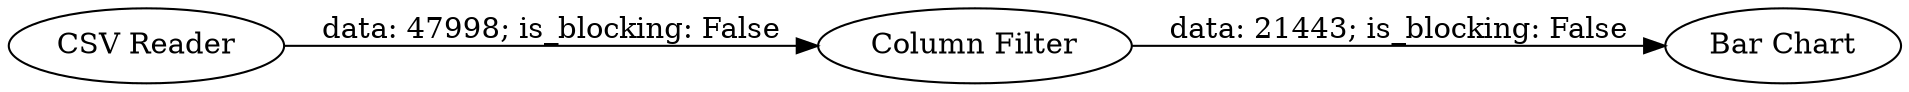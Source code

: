 digraph {
	"-5169852391227560294_1" [label="CSV Reader"]
	"-5169852391227560294_2" [label="Column Filter"]
	"-5169852391227560294_3" [label="Bar Chart"]
	"-5169852391227560294_2" -> "-5169852391227560294_3" [label="data: 21443; is_blocking: False"]
	"-5169852391227560294_1" -> "-5169852391227560294_2" [label="data: 47998; is_blocking: False"]
	rankdir=LR
}
